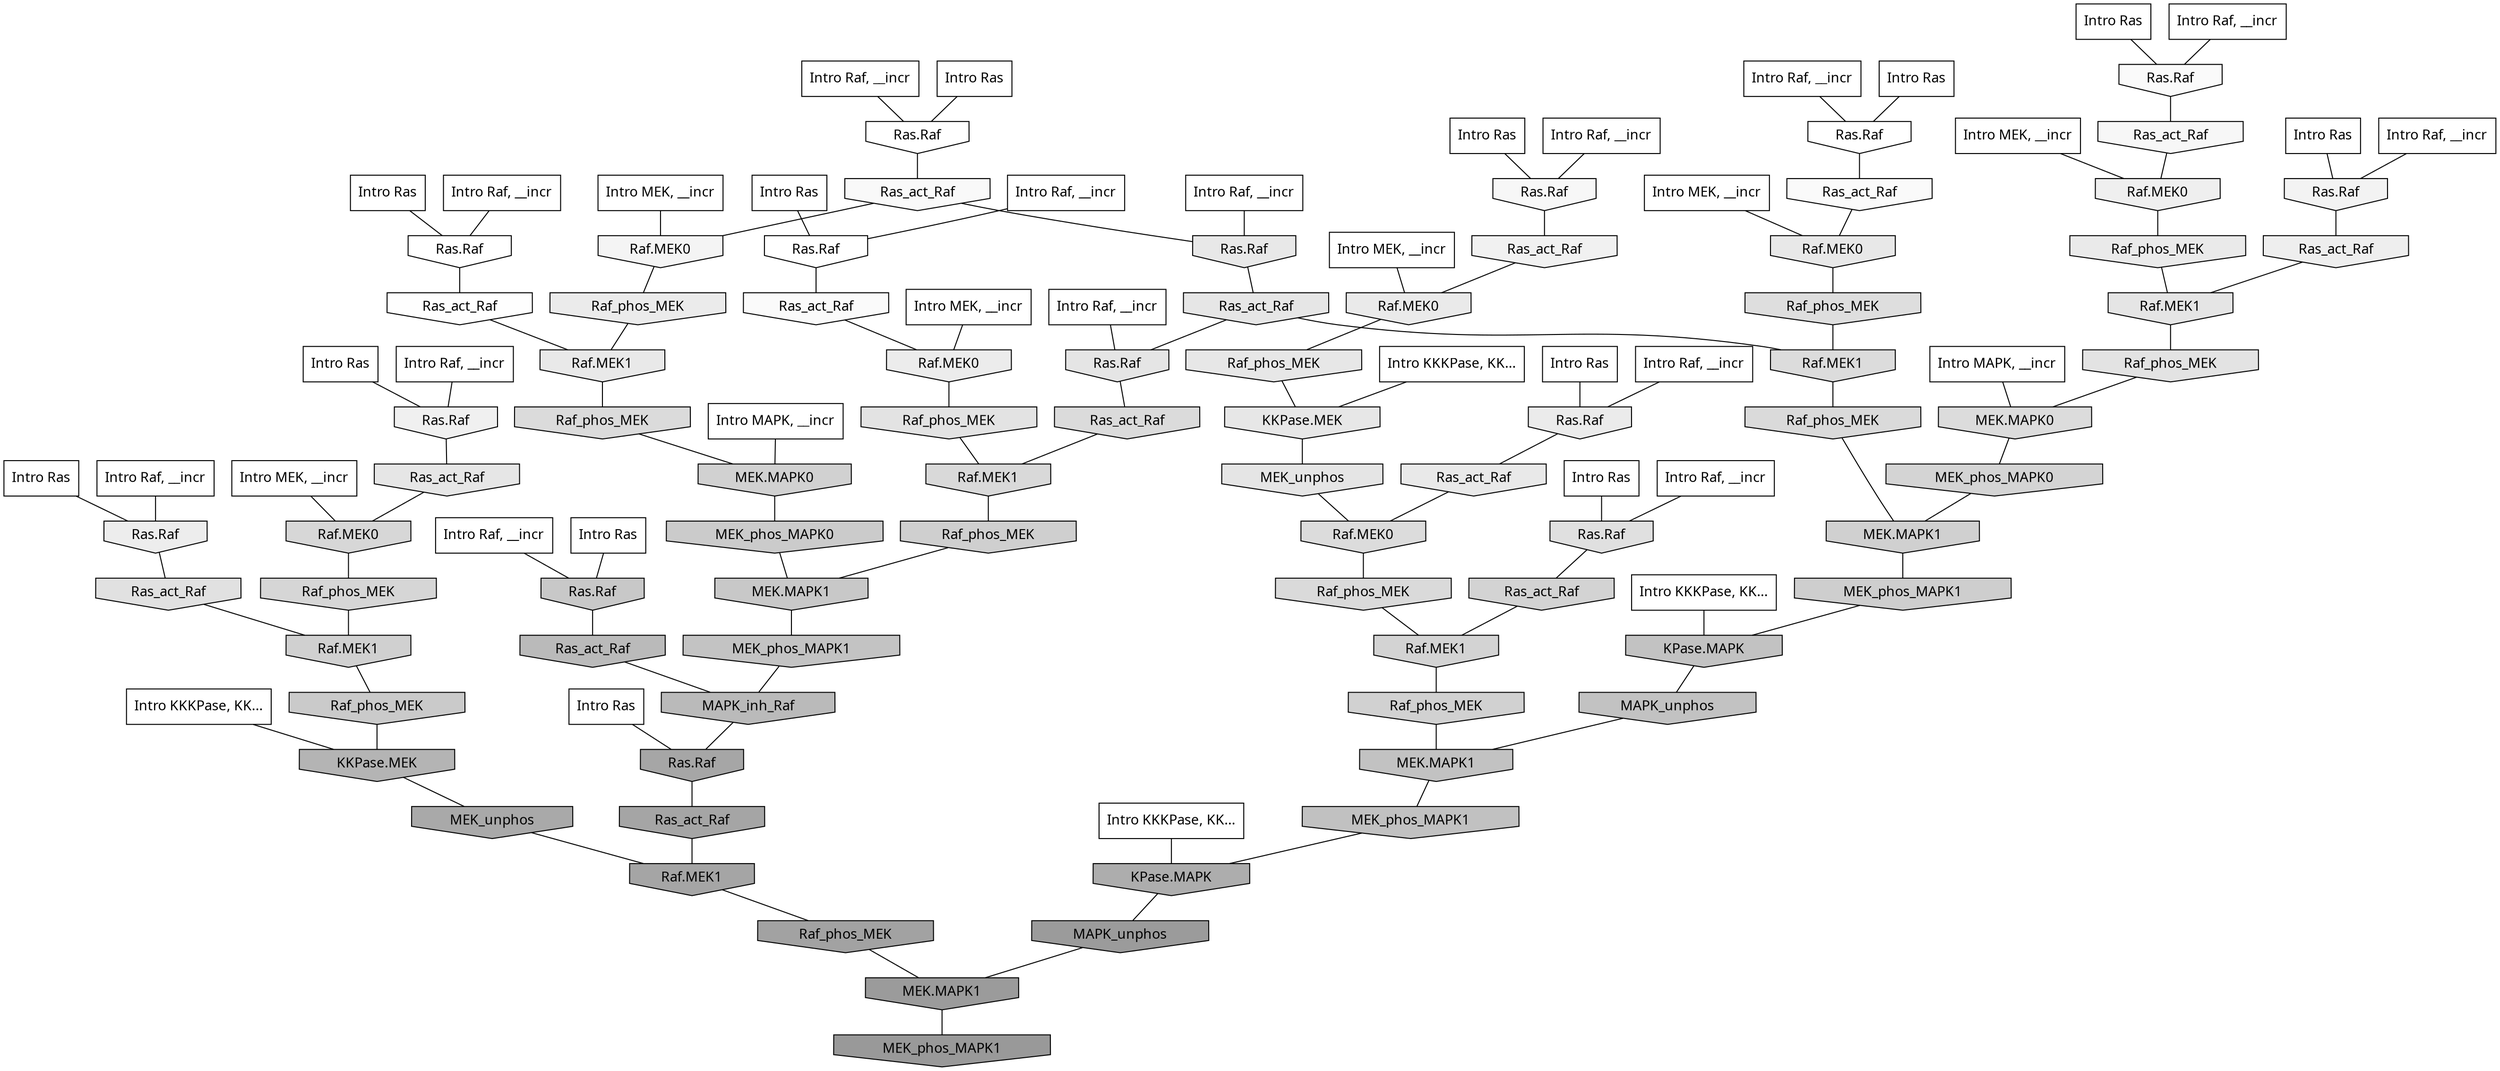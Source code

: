 digraph G{
  rankdir="TB";
  ranksep=0.30;
  node [fontname="CMU Serif"];
  edge [fontname="CMU Serif"];
  
  2 [label="Intro Ras", shape=rectangle, style=filled, fillcolor="0.000 0.000 1.000"]
  
  7 [label="Intro Ras", shape=rectangle, style=filled, fillcolor="0.000 0.000 1.000"]
  
  10 [label="Intro Ras", shape=rectangle, style=filled, fillcolor="0.000 0.000 1.000"]
  
  18 [label="Intro Ras", shape=rectangle, style=filled, fillcolor="0.000 0.000 1.000"]
  
  27 [label="Intro Ras", shape=rectangle, style=filled, fillcolor="0.000 0.000 1.000"]
  
  44 [label="Intro Ras", shape=rectangle, style=filled, fillcolor="0.000 0.000 1.000"]
  
  52 [label="Intro Ras", shape=rectangle, style=filled, fillcolor="0.000 0.000 1.000"]
  
  54 [label="Intro Ras", shape=rectangle, style=filled, fillcolor="0.000 0.000 1.000"]
  
  60 [label="Intro Ras", shape=rectangle, style=filled, fillcolor="0.000 0.000 1.000"]
  
  72 [label="Intro Ras", shape=rectangle, style=filled, fillcolor="0.000 0.000 1.000"]
  
  89 [label="Intro Ras", shape=rectangle, style=filled, fillcolor="0.000 0.000 1.000"]
  
  90 [label="Intro Ras", shape=rectangle, style=filled, fillcolor="0.000 0.000 1.000"]
  
  98 [label="Intro Ras", shape=rectangle, style=filled, fillcolor="0.000 0.000 1.000"]
  
  239 [label="Intro Raf, __incr", shape=rectangle, style=filled, fillcolor="0.000 0.000 1.000"]
  
  345 [label="Intro Raf, __incr", shape=rectangle, style=filled, fillcolor="0.000 0.000 1.000"]
  
  369 [label="Intro Raf, __incr", shape=rectangle, style=filled, fillcolor="0.000 0.000 1.000"]
  
  414 [label="Intro Raf, __incr", shape=rectangle, style=filled, fillcolor="0.000 0.000 1.000"]
  
  550 [label="Intro Raf, __incr", shape=rectangle, style=filled, fillcolor="0.000 0.000 1.000"]
  
  588 [label="Intro Raf, __incr", shape=rectangle, style=filled, fillcolor="0.000 0.000 1.000"]
  
  625 [label="Intro Raf, __incr", shape=rectangle, style=filled, fillcolor="0.000 0.000 1.000"]
  
  626 [label="Intro Raf, __incr", shape=rectangle, style=filled, fillcolor="0.000 0.000 1.000"]
  
  680 [label="Intro Raf, __incr", shape=rectangle, style=filled, fillcolor="0.000 0.000 1.000"]
  
  683 [label="Intro Raf, __incr", shape=rectangle, style=filled, fillcolor="0.000 0.000 1.000"]
  
  689 [label="Intro Raf, __incr", shape=rectangle, style=filled, fillcolor="0.000 0.000 1.000"]
  
  750 [label="Intro Raf, __incr", shape=rectangle, style=filled, fillcolor="0.000 0.000 1.000"]
  
  884 [label="Intro Raf, __incr", shape=rectangle, style=filled, fillcolor="0.000 0.000 1.000"]
  
  1013 [label="Intro Raf, __incr", shape=rectangle, style=filled, fillcolor="0.000 0.000 1.000"]
  
  1272 [label="Intro MEK, __incr", shape=rectangle, style=filled, fillcolor="0.000 0.000 1.000"]
  
  1450 [label="Intro MEK, __incr", shape=rectangle, style=filled, fillcolor="0.000 0.000 1.000"]
  
  1596 [label="Intro MEK, __incr", shape=rectangle, style=filled, fillcolor="0.000 0.000 1.000"]
  
  1802 [label="Intro MEK, __incr", shape=rectangle, style=filled, fillcolor="0.000 0.000 1.000"]
  
  1867 [label="Intro MEK, __incr", shape=rectangle, style=filled, fillcolor="0.000 0.000 1.000"]
  
  2027 [label="Intro MEK, __incr", shape=rectangle, style=filled, fillcolor="0.000 0.000 1.000"]
  
  2608 [label="Intro MAPK, __incr", shape=rectangle, style=filled, fillcolor="0.000 0.000 1.000"]
  
  2824 [label="Intro MAPK, __incr", shape=rectangle, style=filled, fillcolor="0.000 0.000 1.000"]
  
  3102 [label="Intro KKKPase, KK...", shape=rectangle, style=filled, fillcolor="0.000 0.000 1.000"]
  
  3105 [label="Intro KKKPase, KK...", shape=rectangle, style=filled, fillcolor="0.000 0.000 1.000"]
  
  3114 [label="Intro KKKPase, KK...", shape=rectangle, style=filled, fillcolor="0.000 0.000 1.000"]
  
  3158 [label="Intro KKKPase, KK...", shape=rectangle, style=filled, fillcolor="0.000 0.000 1.000"]
  
  3213 [label="Ras.Raf", shape=invhouse, style=filled, fillcolor="0.000 0.000 1.000"]
  
  3286 [label="Ras.Raf", shape=invhouse, style=filled, fillcolor="0.000 0.000 1.000"]
  
  3322 [label="Ras.Raf", shape=invhouse, style=filled, fillcolor="0.000 0.000 0.999"]
  
  3347 [label="Ras.Raf", shape=invhouse, style=filled, fillcolor="0.000 0.000 0.997"]
  
  3384 [label="Ras_act_Raf", shape=invhouse, style=filled, fillcolor="0.000 0.000 0.993"]
  
  3539 [label="Ras_act_Raf", shape=invhouse, style=filled, fillcolor="0.000 0.000 0.980"]
  
  3560 [label="Ras_act_Raf", shape=invhouse, style=filled, fillcolor="0.000 0.000 0.978"]
  
  3567 [label="Ras.Raf", shape=invhouse, style=filled, fillcolor="0.000 0.000 0.978"]
  
  3613 [label="Ras_act_Raf", shape=invhouse, style=filled, fillcolor="0.000 0.000 0.975"]
  
  3752 [label="Ras.Raf", shape=invhouse, style=filled, fillcolor="0.000 0.000 0.968"]
  
  3781 [label="Ras_act_Raf", shape=invhouse, style=filled, fillcolor="0.000 0.000 0.966"]
  
  4115 [label="Raf.MEK0", shape=invhouse, style=filled, fillcolor="0.000 0.000 0.954"]
  
  4204 [label="Ras.Raf", shape=invhouse, style=filled, fillcolor="0.000 0.000 0.950"]
  
  4331 [label="Ras_act_Raf", shape=invhouse, style=filled, fillcolor="0.000 0.000 0.945"]
  
  4450 [label="Ras.Raf", shape=invhouse, style=filled, fillcolor="0.000 0.000 0.941"]
  
  4560 [label="Raf.MEK0", shape=invhouse, style=filled, fillcolor="0.000 0.000 0.937"]
  
  4657 [label="Ras_act_Raf", shape=invhouse, style=filled, fillcolor="0.000 0.000 0.933"]
  
  4844 [label="Ras.Raf", shape=invhouse, style=filled, fillcolor="0.000 0.000 0.927"]
  
  4902 [label="Raf.MEK0", shape=invhouse, style=filled, fillcolor="0.000 0.000 0.925"]
  
  5001 [label="Raf_phos_MEK", shape=invhouse, style=filled, fillcolor="0.000 0.000 0.921"]
  
  5111 [label="Ras.Raf", shape=invhouse, style=filled, fillcolor="0.000 0.000 0.918"]
  
  5122 [label="Raf_phos_MEK", shape=invhouse, style=filled, fillcolor="0.000 0.000 0.917"]
  
  5165 [label="Raf.MEK0", shape=invhouse, style=filled, fillcolor="0.000 0.000 0.916"]
  
  5277 [label="Raf.MEK1", shape=invhouse, style=filled, fillcolor="0.000 0.000 0.912"]
  
  5278 [label="Ras_act_Raf", shape=invhouse, style=filled, fillcolor="0.000 0.000 0.912"]
  
  5376 [label="Ras.Raf", shape=invhouse, style=filled, fillcolor="0.000 0.000 0.910"]
  
  5411 [label="Raf.MEK0", shape=invhouse, style=filled, fillcolor="0.000 0.000 0.909"]
  
  5513 [label="Raf_phos_MEK", shape=invhouse, style=filled, fillcolor="0.000 0.000 0.905"]
  
  5522 [label="KKPase.MEK", shape=invhouse, style=filled, fillcolor="0.000 0.000 0.905"]
  
  5567 [label="Ras_act_Raf", shape=invhouse, style=filled, fillcolor="0.000 0.000 0.902"]
  
  5596 [label="Ras_act_Raf", shape=invhouse, style=filled, fillcolor="0.000 0.000 0.901"]
  
  5707 [label="Ras.Raf", shape=invhouse, style=filled, fillcolor="0.000 0.000 0.898"]
  
  5724 [label="MEK_unphos", shape=invhouse, style=filled, fillcolor="0.000 0.000 0.898"]
  
  5748 [label="Raf.MEK1", shape=invhouse, style=filled, fillcolor="0.000 0.000 0.897"]
  
  6026 [label="Raf_phos_MEK", shape=invhouse, style=filled, fillcolor="0.000 0.000 0.889"]
  
  6057 [label="Raf_phos_MEK", shape=invhouse, style=filled, fillcolor="0.000 0.000 0.888"]
  
  6376 [label="Ras_act_Raf", shape=invhouse, style=filled, fillcolor="0.000 0.000 0.880"]
  
  6461 [label="Ras.Raf", shape=invhouse, style=filled, fillcolor="0.000 0.000 0.878"]
  
  6858 [label="Raf_phos_MEK", shape=invhouse, style=filled, fillcolor="0.000 0.000 0.870"]
  
  7315 [label="MEK.MAPK0", shape=invhouse, style=filled, fillcolor="0.000 0.000 0.861"]
  
  7321 [label="Raf.MEK1", shape=invhouse, style=filled, fillcolor="0.000 0.000 0.861"]
  
  7348 [label="Raf.MEK0", shape=invhouse, style=filled, fillcolor="0.000 0.000 0.861"]
  
  7529 [label="Ras_act_Raf", shape=invhouse, style=filled, fillcolor="0.000 0.000 0.858"]
  
  7577 [label="Raf_phos_MEK", shape=invhouse, style=filled, fillcolor="0.000 0.000 0.857"]
  
  7776 [label="Raf_phos_MEK", shape=invhouse, style=filled, fillcolor="0.000 0.000 0.853"]
  
  7848 [label="Raf_phos_MEK", shape=invhouse, style=filled, fillcolor="0.000 0.000 0.852"]
  
  7864 [label="Raf.MEK1", shape=invhouse, style=filled, fillcolor="0.000 0.000 0.851"]
  
  8467 [label="Raf.MEK0", shape=invhouse, style=filled, fillcolor="0.000 0.000 0.841"]
  
  8733 [label="Raf_phos_MEK", shape=invhouse, style=filled, fillcolor="0.000 0.000 0.837"]
  
  9127 [label="MEK_phos_MAPK0", shape=invhouse, style=filled, fillcolor="0.000 0.000 0.830"]
  
  9553 [label="Ras_act_Raf", shape=invhouse, style=filled, fillcolor="0.000 0.000 0.825"]
  
  9559 [label="Raf.MEK1", shape=invhouse, style=filled, fillcolor="0.000 0.000 0.825"]
  
  10040 [label="Raf_phos_MEK", shape=invhouse, style=filled, fillcolor="0.000 0.000 0.819"]
  
  10148 [label="MEK.MAPK0", shape=invhouse, style=filled, fillcolor="0.000 0.000 0.817"]
  
  10327 [label="MEK.MAPK1", shape=invhouse, style=filled, fillcolor="0.000 0.000 0.816"]
  
  10482 [label="Raf.MEK1", shape=invhouse, style=filled, fillcolor="0.000 0.000 0.814"]
  
  10760 [label="Raf_phos_MEK", shape=invhouse, style=filled, fillcolor="0.000 0.000 0.810"]
  
  11006 [label="MEK_phos_MAPK1", shape=invhouse, style=filled, fillcolor="0.000 0.000 0.808"]
  
  12498 [label="MEK_phos_MAPK0", shape=invhouse, style=filled, fillcolor="0.000 0.000 0.793"]
  
  12859 [label="Raf_phos_MEK", shape=invhouse, style=filled, fillcolor="0.000 0.000 0.790"]
  
  13473 [label="MEK.MAPK1", shape=invhouse, style=filled, fillcolor="0.000 0.000 0.784"]
  
  13676 [label="Ras.Raf", shape=invhouse, style=filled, fillcolor="0.000 0.000 0.782"]
  
  15901 [label="MEK_phos_MAPK1", shape=invhouse, style=filled, fillcolor="0.000 0.000 0.763"]
  
  16154 [label="KPase.MAPK", shape=invhouse, style=filled, fillcolor="0.000 0.000 0.760"]
  
  16198 [label="MAPK_unphos", shape=invhouse, style=filled, fillcolor="0.000 0.000 0.760"]
  
  16199 [label="MEK.MAPK1", shape=invhouse, style=filled, fillcolor="0.000 0.000 0.760"]
  
  16427 [label="MEK_phos_MAPK1", shape=invhouse, style=filled, fillcolor="0.000 0.000 0.757"]
  
  18026 [label="Ras_act_Raf", shape=invhouse, style=filled, fillcolor="0.000 0.000 0.728"]
  
  18033 [label="MAPK_inh_Raf", shape=invhouse, style=filled, fillcolor="0.000 0.000 0.728"]
  
  18985 [label="KKPase.MEK", shape=invhouse, style=filled, fillcolor="0.000 0.000 0.705"]
  
  19984 [label="KPase.MAPK", shape=invhouse, style=filled, fillcolor="0.000 0.000 0.676"]
  
  20393 [label="MEK_unphos", shape=invhouse, style=filled, fillcolor="0.000 0.000 0.663"]
  
  20738 [label="Ras.Raf", shape=invhouse, style=filled, fillcolor="0.000 0.000 0.651"]
  
  20878 [label="Ras_act_Raf", shape=invhouse, style=filled, fillcolor="0.000 0.000 0.646"]
  
  20881 [label="Raf.MEK1", shape=invhouse, style=filled, fillcolor="0.000 0.000 0.646"]
  
  21282 [label="Raf_phos_MEK", shape=invhouse, style=filled, fillcolor="0.000 0.000 0.633"]
  
  21869 [label="MAPK_unphos", shape=invhouse, style=filled, fillcolor="0.000 0.000 0.609"]
  
  21870 [label="MEK.MAPK1", shape=invhouse, style=filled, fillcolor="0.000 0.000 0.609"]
  
  22116 [label="MEK_phos_MAPK1", shape=invhouse, style=filled, fillcolor="0.000 0.000 0.600"]
  
  
  21870 -> 22116 [dir=none, color="0.000 0.000 0.000"] 
  21869 -> 21870 [dir=none, color="0.000 0.000 0.000"] 
  21282 -> 21870 [dir=none, color="0.000 0.000 0.000"] 
  20881 -> 21282 [dir=none, color="0.000 0.000 0.000"] 
  20878 -> 20881 [dir=none, color="0.000 0.000 0.000"] 
  20738 -> 20878 [dir=none, color="0.000 0.000 0.000"] 
  20393 -> 20881 [dir=none, color="0.000 0.000 0.000"] 
  19984 -> 21869 [dir=none, color="0.000 0.000 0.000"] 
  18985 -> 20393 [dir=none, color="0.000 0.000 0.000"] 
  18033 -> 20738 [dir=none, color="0.000 0.000 0.000"] 
  18026 -> 18033 [dir=none, color="0.000 0.000 0.000"] 
  16427 -> 19984 [dir=none, color="0.000 0.000 0.000"] 
  16199 -> 16427 [dir=none, color="0.000 0.000 0.000"] 
  16198 -> 16199 [dir=none, color="0.000 0.000 0.000"] 
  16154 -> 16198 [dir=none, color="0.000 0.000 0.000"] 
  15901 -> 18033 [dir=none, color="0.000 0.000 0.000"] 
  13676 -> 18026 [dir=none, color="0.000 0.000 0.000"] 
  13473 -> 15901 [dir=none, color="0.000 0.000 0.000"] 
  12859 -> 18985 [dir=none, color="0.000 0.000 0.000"] 
  12498 -> 13473 [dir=none, color="0.000 0.000 0.000"] 
  11006 -> 16154 [dir=none, color="0.000 0.000 0.000"] 
  10760 -> 13473 [dir=none, color="0.000 0.000 0.000"] 
  10482 -> 12859 [dir=none, color="0.000 0.000 0.000"] 
  10327 -> 11006 [dir=none, color="0.000 0.000 0.000"] 
  10148 -> 12498 [dir=none, color="0.000 0.000 0.000"] 
  10040 -> 16199 [dir=none, color="0.000 0.000 0.000"] 
  9559 -> 10040 [dir=none, color="0.000 0.000 0.000"] 
  9553 -> 9559 [dir=none, color="0.000 0.000 0.000"] 
  9127 -> 10327 [dir=none, color="0.000 0.000 0.000"] 
  8733 -> 10482 [dir=none, color="0.000 0.000 0.000"] 
  8467 -> 8733 [dir=none, color="0.000 0.000 0.000"] 
  7864 -> 10760 [dir=none, color="0.000 0.000 0.000"] 
  7848 -> 9559 [dir=none, color="0.000 0.000 0.000"] 
  7776 -> 10327 [dir=none, color="0.000 0.000 0.000"] 
  7577 -> 10148 [dir=none, color="0.000 0.000 0.000"] 
  7529 -> 7864 [dir=none, color="0.000 0.000 0.000"] 
  7348 -> 7848 [dir=none, color="0.000 0.000 0.000"] 
  7321 -> 7776 [dir=none, color="0.000 0.000 0.000"] 
  7315 -> 9127 [dir=none, color="0.000 0.000 0.000"] 
  6858 -> 7321 [dir=none, color="0.000 0.000 0.000"] 
  6461 -> 9553 [dir=none, color="0.000 0.000 0.000"] 
  6376 -> 10482 [dir=none, color="0.000 0.000 0.000"] 
  6057 -> 7315 [dir=none, color="0.000 0.000 0.000"] 
  6026 -> 7864 [dir=none, color="0.000 0.000 0.000"] 
  5748 -> 6057 [dir=none, color="0.000 0.000 0.000"] 
  5724 -> 7348 [dir=none, color="0.000 0.000 0.000"] 
  5707 -> 7529 [dir=none, color="0.000 0.000 0.000"] 
  5596 -> 8467 [dir=none, color="0.000 0.000 0.000"] 
  5567 -> 5707 [dir=none, color="0.000 0.000 0.000"] 
  5567 -> 7321 [dir=none, color="0.000 0.000 0.000"] 
  5522 -> 5724 [dir=none, color="0.000 0.000 0.000"] 
  5513 -> 5522 [dir=none, color="0.000 0.000 0.000"] 
  5411 -> 6858 [dir=none, color="0.000 0.000 0.000"] 
  5376 -> 5567 [dir=none, color="0.000 0.000 0.000"] 
  5278 -> 7348 [dir=none, color="0.000 0.000 0.000"] 
  5277 -> 7577 [dir=none, color="0.000 0.000 0.000"] 
  5165 -> 5513 [dir=none, color="0.000 0.000 0.000"] 
  5122 -> 5748 [dir=none, color="0.000 0.000 0.000"] 
  5111 -> 5278 [dir=none, color="0.000 0.000 0.000"] 
  5001 -> 5277 [dir=none, color="0.000 0.000 0.000"] 
  4902 -> 6026 [dir=none, color="0.000 0.000 0.000"] 
  4844 -> 6376 [dir=none, color="0.000 0.000 0.000"] 
  4657 -> 5748 [dir=none, color="0.000 0.000 0.000"] 
  4560 -> 5122 [dir=none, color="0.000 0.000 0.000"] 
  4450 -> 5596 [dir=none, color="0.000 0.000 0.000"] 
  4331 -> 5165 [dir=none, color="0.000 0.000 0.000"] 
  4204 -> 4657 [dir=none, color="0.000 0.000 0.000"] 
  4115 -> 5001 [dir=none, color="0.000 0.000 0.000"] 
  3781 -> 4560 [dir=none, color="0.000 0.000 0.000"] 
  3752 -> 4331 [dir=none, color="0.000 0.000 0.000"] 
  3613 -> 4115 [dir=none, color="0.000 0.000 0.000"] 
  3613 -> 5376 [dir=none, color="0.000 0.000 0.000"] 
  3567 -> 3781 [dir=none, color="0.000 0.000 0.000"] 
  3560 -> 4902 [dir=none, color="0.000 0.000 0.000"] 
  3539 -> 5411 [dir=none, color="0.000 0.000 0.000"] 
  3384 -> 5277 [dir=none, color="0.000 0.000 0.000"] 
  3347 -> 3384 [dir=none, color="0.000 0.000 0.000"] 
  3322 -> 3560 [dir=none, color="0.000 0.000 0.000"] 
  3286 -> 3539 [dir=none, color="0.000 0.000 0.000"] 
  3213 -> 3613 [dir=none, color="0.000 0.000 0.000"] 
  3158 -> 19984 [dir=none, color="0.000 0.000 0.000"] 
  3114 -> 5522 [dir=none, color="0.000 0.000 0.000"] 
  3105 -> 16154 [dir=none, color="0.000 0.000 0.000"] 
  3102 -> 18985 [dir=none, color="0.000 0.000 0.000"] 
  2824 -> 10148 [dir=none, color="0.000 0.000 0.000"] 
  2608 -> 7315 [dir=none, color="0.000 0.000 0.000"] 
  2027 -> 4560 [dir=none, color="0.000 0.000 0.000"] 
  1867 -> 5411 [dir=none, color="0.000 0.000 0.000"] 
  1802 -> 5165 [dir=none, color="0.000 0.000 0.000"] 
  1596 -> 4902 [dir=none, color="0.000 0.000 0.000"] 
  1450 -> 8467 [dir=none, color="0.000 0.000 0.000"] 
  1272 -> 4115 [dir=none, color="0.000 0.000 0.000"] 
  1013 -> 4204 [dir=none, color="0.000 0.000 0.000"] 
  884 -> 4450 [dir=none, color="0.000 0.000 0.000"] 
  750 -> 5111 [dir=none, color="0.000 0.000 0.000"] 
  689 -> 3286 [dir=none, color="0.000 0.000 0.000"] 
  683 -> 5376 [dir=none, color="0.000 0.000 0.000"] 
  680 -> 3213 [dir=none, color="0.000 0.000 0.000"] 
  626 -> 13676 [dir=none, color="0.000 0.000 0.000"] 
  625 -> 5707 [dir=none, color="0.000 0.000 0.000"] 
  588 -> 6461 [dir=none, color="0.000 0.000 0.000"] 
  550 -> 3322 [dir=none, color="0.000 0.000 0.000"] 
  414 -> 3752 [dir=none, color="0.000 0.000 0.000"] 
  369 -> 3347 [dir=none, color="0.000 0.000 0.000"] 
  345 -> 3567 [dir=none, color="0.000 0.000 0.000"] 
  239 -> 4844 [dir=none, color="0.000 0.000 0.000"] 
  98 -> 3347 [dir=none, color="0.000 0.000 0.000"] 
  90 -> 6461 [dir=none, color="0.000 0.000 0.000"] 
  89 -> 3286 [dir=none, color="0.000 0.000 0.000"] 
  72 -> 13676 [dir=none, color="0.000 0.000 0.000"] 
  60 -> 3567 [dir=none, color="0.000 0.000 0.000"] 
  54 -> 4844 [dir=none, color="0.000 0.000 0.000"] 
  52 -> 20738 [dir=none, color="0.000 0.000 0.000"] 
  44 -> 3752 [dir=none, color="0.000 0.000 0.000"] 
  27 -> 5111 [dir=none, color="0.000 0.000 0.000"] 
  18 -> 4204 [dir=none, color="0.000 0.000 0.000"] 
  10 -> 4450 [dir=none, color="0.000 0.000 0.000"] 
  7 -> 3213 [dir=none, color="0.000 0.000 0.000"] 
  2 -> 3322 [dir=none, color="0.000 0.000 0.000"] 
  
  }

